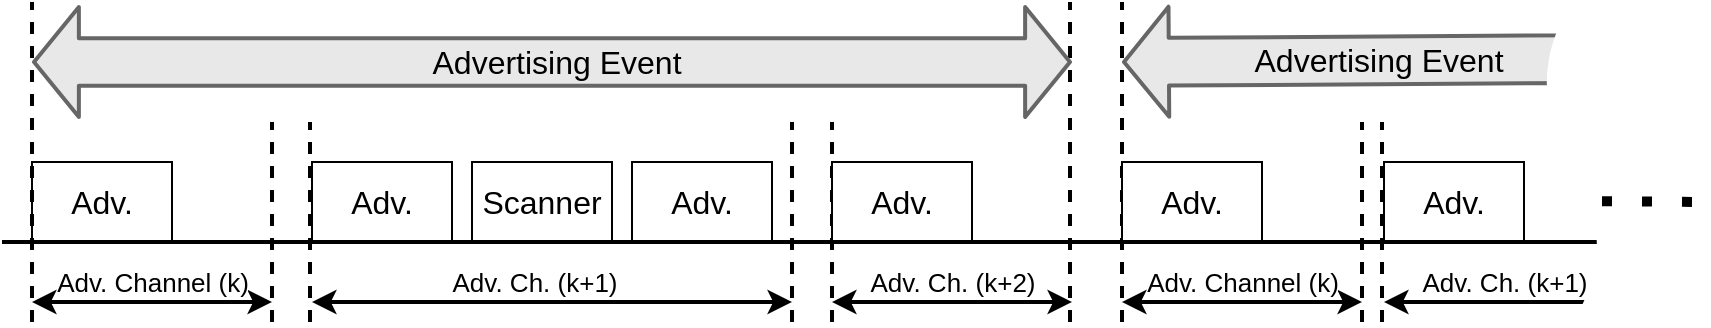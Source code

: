 <mxfile version="14.6.13" type="device"><diagram id="XyJy6LrAVYeKpqYghIC_" name="Page-1"><mxGraphModel dx="1185" dy="498" grid="1" gridSize="10" guides="1" tooltips="1" connect="1" arrows="1" fold="1" page="1" pageScale="1" pageWidth="869" pageHeight="190" math="0" shadow="0"><root><mxCell id="0"/><mxCell id="1" parent="0"/><mxCell id="OK6i04NlgUgts14h6ALV-2" value="&lt;span style=&quot;font-size: 16px&quot;&gt;Adv.&lt;/span&gt;" style="rounded=0;whiteSpace=wrap;html=1;strokeWidth=1;" vertex="1" parent="1"><mxGeometry x="25" y="290" width="70" height="40" as="geometry"/></mxCell><mxCell id="OK6i04NlgUgts14h6ALV-4" value="" style="endArrow=none;dashed=1;html=1;strokeWidth=2;" edge="1" parent="1"><mxGeometry width="50" height="50" relative="1" as="geometry"><mxPoint x="25" y="370" as="sourcePoint"/><mxPoint x="25" y="210" as="targetPoint"/></mxGeometry></mxCell><mxCell id="OK6i04NlgUgts14h6ALV-5" value="" style="endArrow=none;dashed=1;html=1;strokeWidth=2;" edge="1" parent="1"><mxGeometry width="50" height="50" relative="1" as="geometry"><mxPoint x="145" y="370" as="sourcePoint"/><mxPoint x="145" y="270" as="targetPoint"/></mxGeometry></mxCell><mxCell id="OK6i04NlgUgts14h6ALV-6" value="" style="endArrow=none;dashed=1;html=1;strokeWidth=2;" edge="1" parent="1"><mxGeometry width="50" height="50" relative="1" as="geometry"><mxPoint x="164" y="370" as="sourcePoint"/><mxPoint x="164" y="270" as="targetPoint"/></mxGeometry></mxCell><mxCell id="OK6i04NlgUgts14h6ALV-7" value="&lt;span style=&quot;font-size: 16px&quot;&gt;Adv.&lt;/span&gt;" style="rounded=0;whiteSpace=wrap;html=1;strokeWidth=1;" vertex="1" parent="1"><mxGeometry x="165" y="290" width="70" height="40" as="geometry"/></mxCell><mxCell id="OK6i04NlgUgts14h6ALV-8" value="&lt;span style=&quot;font-size: 16px&quot;&gt;Scanner&lt;/span&gt;" style="rounded=0;whiteSpace=wrap;html=1;strokeWidth=1;" vertex="1" parent="1"><mxGeometry x="245" y="290" width="70" height="40" as="geometry"/></mxCell><mxCell id="OK6i04NlgUgts14h6ALV-9" value="&lt;span style=&quot;font-size: 16px&quot;&gt;Adv.&lt;/span&gt;" style="rounded=0;whiteSpace=wrap;html=1;strokeWidth=1;" vertex="1" parent="1"><mxGeometry x="325" y="290" width="70" height="40" as="geometry"/></mxCell><mxCell id="OK6i04NlgUgts14h6ALV-10" value="" style="endArrow=none;dashed=1;html=1;strokeWidth=2;" edge="1" parent="1"><mxGeometry width="50" height="50" relative="1" as="geometry"><mxPoint x="405" y="370" as="sourcePoint"/><mxPoint x="405" y="270" as="targetPoint"/></mxGeometry></mxCell><mxCell id="OK6i04NlgUgts14h6ALV-11" value="" style="endArrow=none;dashed=1;html=1;strokeWidth=2;" edge="1" parent="1"><mxGeometry width="50" height="50" relative="1" as="geometry"><mxPoint x="425" y="370" as="sourcePoint"/><mxPoint x="425" y="270" as="targetPoint"/></mxGeometry></mxCell><mxCell id="OK6i04NlgUgts14h6ALV-12" value="&lt;span style=&quot;font-size: 16px&quot;&gt;Adv.&lt;/span&gt;" style="rounded=0;whiteSpace=wrap;html=1;strokeWidth=1;" vertex="1" parent="1"><mxGeometry x="425" y="290" width="70" height="40" as="geometry"/></mxCell><mxCell id="OK6i04NlgUgts14h6ALV-13" value="" style="endArrow=none;dashed=1;html=1;strokeWidth=2;" edge="1" parent="1"><mxGeometry width="50" height="50" relative="1" as="geometry"><mxPoint x="544" y="370" as="sourcePoint"/><mxPoint x="544" y="210" as="targetPoint"/></mxGeometry></mxCell><mxCell id="OK6i04NlgUgts14h6ALV-14" value="" style="shape=flexArrow;endArrow=classic;startArrow=classic;html=1;strokeWidth=2;endWidth=29.143;endSize=6.811;startWidth=29.143;startSize=6.811;width=22.857;strokeColor=#666666;fillColor=#E8E8E8;" edge="1" parent="1"><mxGeometry width="100" height="100" relative="1" as="geometry"><mxPoint x="25" y="240" as="sourcePoint"/><mxPoint x="545" y="240" as="targetPoint"/></mxGeometry></mxCell><mxCell id="OK6i04NlgUgts14h6ALV-19" value="&lt;font style=&quot;font-size: 16px&quot;&gt;Advertising Event&lt;/font&gt;" style="edgeLabel;html=1;align=center;verticalAlign=middle;resizable=0;points=[];labelBackgroundColor=none;" vertex="1" connectable="0" parent="OK6i04NlgUgts14h6ALV-14"><mxGeometry x="0.007" y="14" relative="1" as="geometry"><mxPoint y="14" as="offset"/></mxGeometry></mxCell><mxCell id="OK6i04NlgUgts14h6ALV-20" value="" style="endArrow=classic;startArrow=classic;html=1;strokeWidth=2;" edge="1" parent="1"><mxGeometry width="50" height="50" relative="1" as="geometry"><mxPoint x="25" y="360" as="sourcePoint"/><mxPoint x="145" y="360" as="targetPoint"/></mxGeometry></mxCell><mxCell id="OK6i04NlgUgts14h6ALV-21" value="&lt;font style=&quot;font-size: 13px&quot;&gt;Adv. Channel (k)&lt;/font&gt;" style="edgeLabel;html=1;align=center;verticalAlign=middle;resizable=0;points=[];" vertex="1" connectable="0" parent="OK6i04NlgUgts14h6ALV-20"><mxGeometry x="-0.155" y="-1" relative="1" as="geometry"><mxPoint x="9" y="-11" as="offset"/></mxGeometry></mxCell><mxCell id="OK6i04NlgUgts14h6ALV-22" value="" style="endArrow=classic;startArrow=classic;html=1;strokeWidth=2;" edge="1" parent="1"><mxGeometry width="50" height="50" relative="1" as="geometry"><mxPoint x="165" y="360" as="sourcePoint"/><mxPoint x="405" y="360" as="targetPoint"/></mxGeometry></mxCell><mxCell id="OK6i04NlgUgts14h6ALV-23" value="&lt;font style=&quot;font-size: 13px&quot;&gt;Adv. Ch. (k+1)&lt;/font&gt;" style="edgeLabel;html=1;align=center;verticalAlign=middle;resizable=0;points=[];" vertex="1" connectable="0" parent="OK6i04NlgUgts14h6ALV-22"><mxGeometry x="-0.155" y="-1" relative="1" as="geometry"><mxPoint x="9" y="-11" as="offset"/></mxGeometry></mxCell><mxCell id="OK6i04NlgUgts14h6ALV-25" value="" style="endArrow=classic;startArrow=classic;html=1;strokeWidth=2;" edge="1" parent="1"><mxGeometry width="50" height="50" relative="1" as="geometry"><mxPoint x="425" y="360" as="sourcePoint"/><mxPoint x="545" y="360" as="targetPoint"/></mxGeometry></mxCell><mxCell id="OK6i04NlgUgts14h6ALV-26" value="&lt;font style=&quot;font-size: 13px&quot;&gt;Adv. Ch. (k+2)&lt;/font&gt;" style="edgeLabel;html=1;align=center;verticalAlign=middle;resizable=0;points=[];" vertex="1" connectable="0" parent="OK6i04NlgUgts14h6ALV-25"><mxGeometry x="-0.155" y="-1" relative="1" as="geometry"><mxPoint x="9" y="-11" as="offset"/></mxGeometry></mxCell><mxCell id="OK6i04NlgUgts14h6ALV-29" value="&lt;font style=&quot;font-size: 13px&quot;&gt;Time&lt;/font&gt;" style="text;html=1;align=center;verticalAlign=middle;resizable=0;points=[];autosize=1;strokeColor=none;" vertex="1" parent="1"><mxGeometry x="630" y="340" width="40" height="20" as="geometry"/></mxCell><mxCell id="OK6i04NlgUgts14h6ALV-30" value="" style="endArrow=none;dashed=1;html=1;strokeWidth=2;" edge="1" parent="1"><mxGeometry width="50" height="50" relative="1" as="geometry"><mxPoint x="570.0" y="370" as="sourcePoint"/><mxPoint x="570.0" y="210" as="targetPoint"/></mxGeometry></mxCell><mxCell id="OK6i04NlgUgts14h6ALV-31" value="" style="shape=flexArrow;endArrow=classic;startArrow=classic;html=1;strokeWidth=2;endWidth=29.143;endSize=6.811;startWidth=29.143;startSize=6.811;width=22.857;strokeColor=#666666;fillColor=#E8E8E8;entryX=0.193;entryY=0.389;entryDx=0;entryDy=0;entryPerimeter=0;" edge="1" parent="1"><mxGeometry width="100" height="100" relative="1" as="geometry"><mxPoint x="570" y="240" as="sourcePoint"/><mxPoint x="823.325" y="238.38" as="targetPoint"/></mxGeometry></mxCell><mxCell id="OK6i04NlgUgts14h6ALV-32" value="&lt;font style=&quot;font-size: 16px&quot;&gt;Advertising Event&lt;/font&gt;" style="edgeLabel;html=1;align=center;verticalAlign=middle;resizable=0;points=[];labelBackgroundColor=none;" vertex="1" connectable="0" parent="OK6i04NlgUgts14h6ALV-31"><mxGeometry x="0.007" y="14" relative="1" as="geometry"><mxPoint y="14" as="offset"/></mxGeometry></mxCell><mxCell id="OK6i04NlgUgts14h6ALV-34" value="&lt;span style=&quot;font-size: 16px&quot;&gt;Adv.&lt;/span&gt;" style="rounded=0;whiteSpace=wrap;html=1;strokeWidth=1;" vertex="1" parent="1"><mxGeometry x="570" y="290" width="70" height="40" as="geometry"/></mxCell><mxCell id="OK6i04NlgUgts14h6ALV-35" value="" style="endArrow=none;dashed=1;html=1;strokeWidth=2;" edge="1" parent="1"><mxGeometry width="50" height="50" relative="1" as="geometry"><mxPoint x="690" y="370" as="sourcePoint"/><mxPoint x="690" y="270" as="targetPoint"/></mxGeometry></mxCell><mxCell id="OK6i04NlgUgts14h6ALV-36" value="" style="endArrow=classic;startArrow=classic;html=1;strokeWidth=2;" edge="1" parent="1"><mxGeometry width="50" height="50" relative="1" as="geometry"><mxPoint x="570" y="360" as="sourcePoint"/><mxPoint x="690" y="360" as="targetPoint"/></mxGeometry></mxCell><mxCell id="OK6i04NlgUgts14h6ALV-37" value="&lt;font style=&quot;font-size: 13px&quot;&gt;Adv. Channel (k)&lt;/font&gt;" style="edgeLabel;html=1;align=center;verticalAlign=middle;resizable=0;points=[];" vertex="1" connectable="0" parent="OK6i04NlgUgts14h6ALV-36"><mxGeometry x="-0.155" y="-1" relative="1" as="geometry"><mxPoint x="9" y="-11" as="offset"/></mxGeometry></mxCell><mxCell id="OK6i04NlgUgts14h6ALV-38" value="" style="endArrow=none;dashed=1;html=1;strokeWidth=2;" edge="1" parent="1"><mxGeometry width="50" height="50" relative="1" as="geometry"><mxPoint x="700" y="370" as="sourcePoint"/><mxPoint x="700" y="270" as="targetPoint"/></mxGeometry></mxCell><mxCell id="OK6i04NlgUgts14h6ALV-39" value="&lt;span style=&quot;font-size: 16px&quot;&gt;Adv.&lt;/span&gt;" style="rounded=0;whiteSpace=wrap;html=1;strokeWidth=1;" vertex="1" parent="1"><mxGeometry x="701" y="290" width="70" height="40" as="geometry"/></mxCell><mxCell id="OK6i04NlgUgts14h6ALV-43" value="" style="endArrow=classic;startArrow=classic;html=1;strokeWidth=2;" edge="1" parent="1"><mxGeometry width="50" height="50" relative="1" as="geometry"><mxPoint x="701" y="360" as="sourcePoint"/><mxPoint x="820" y="360" as="targetPoint"/></mxGeometry></mxCell><mxCell id="OK6i04NlgUgts14h6ALV-44" value="&lt;font style=&quot;font-size: 13px&quot;&gt;Adv. Ch. (k+1)&lt;/font&gt;" style="edgeLabel;html=1;align=center;verticalAlign=middle;resizable=0;points=[];" vertex="1" connectable="0" parent="OK6i04NlgUgts14h6ALV-43"><mxGeometry x="-0.155" y="-1" relative="1" as="geometry"><mxPoint x="9" y="-11" as="offset"/></mxGeometry></mxCell><mxCell id="OK6i04NlgUgts14h6ALV-1" value="" style="endArrow=none;html=1;strokeWidth=2;endFill=0;" edge="1" parent="1"><mxGeometry width="50" height="50" relative="1" as="geometry"><mxPoint x="10" y="330" as="sourcePoint"/><mxPoint x="820" y="330" as="targetPoint"/></mxGeometry></mxCell><mxCell id="OK6i04NlgUgts14h6ALV-47" value="" style="shape=tape;whiteSpace=wrap;html=1;glass=0;labelBackgroundColor=none;strokeWidth=1;fillColor=#ffffff;gradientColor=none;rotation=-90;strokeColor=none;" vertex="1" parent="1"><mxGeometry x="735.25" y="255.75" width="161" height="69.5" as="geometry"/></mxCell><mxCell id="OK6i04NlgUgts14h6ALV-48" value="" style="endArrow=none;dashed=1;html=1;dashPattern=1 3;strokeWidth=5;" edge="1" parent="1"><mxGeometry width="50" height="50" relative="1" as="geometry"><mxPoint x="810" y="309.58" as="sourcePoint"/><mxPoint x="860" y="310" as="targetPoint"/></mxGeometry></mxCell></root></mxGraphModel></diagram></mxfile>